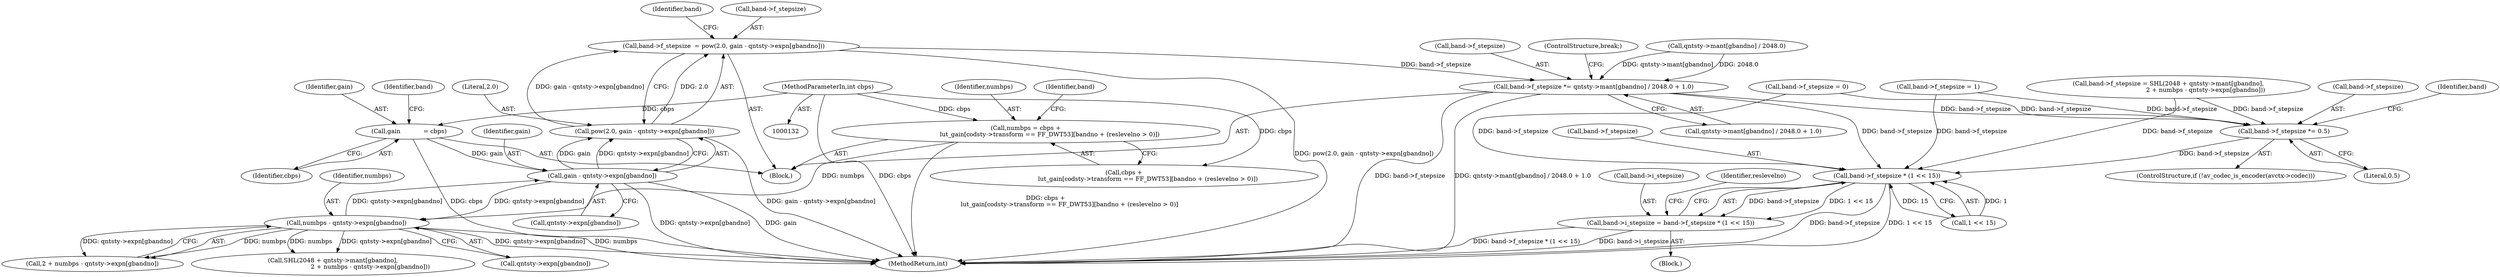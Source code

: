 digraph "0_FFmpeg_912ce9dd2080c5837285a471d750fa311e09b555_0@integer" {
"1000602" [label="(Call,band->f_stepsize  = pow(2.0, gain - qntsty->expn[gbandno]))"];
"1000606" [label="(Call,pow(2.0, gain - qntsty->expn[gbandno]))"];
"1000608" [label="(Call,gain - qntsty->expn[gbandno])"];
"1000599" [label="(Call,gain            = cbps)"];
"1000136" [label="(MethodParameterIn,int cbps)"];
"1000590" [label="(Call,numbps - qntsty->expn[gbandno])"];
"1000559" [label="(Call,numbps = cbps +\n                         lut_gain[codsty->transform == FF_DWT53][bandno + (reslevelno > 0)])"];
"1000615" [label="(Call,band->f_stepsize *= qntsty->mant[gbandno] / 2048.0 + 1.0)"];
"1000646" [label="(Call,band->f_stepsize *= 0.5)"];
"1000655" [label="(Call,band->f_stepsize * (1 << 15))"];
"1000651" [label="(Call,band->i_stepsize = band->f_stepsize * (1 << 15))"];
"1000607" [label="(Literal,2.0)"];
"1000561" [label="(Call,cbps +\n                         lut_gain[codsty->transform == FF_DWT53][bandno + (reslevelno > 0)])"];
"1000647" [label="(Call,band->f_stepsize)"];
"1000650" [label="(Literal,0.5)"];
"1000651" [label="(Call,band->i_stepsize = band->f_stepsize * (1 << 15))"];
"1000646" [label="(Call,band->f_stepsize *= 0.5)"];
"1000600" [label="(Identifier,gain)"];
"1000616" [label="(Call,band->f_stepsize)"];
"1000590" [label="(Call,numbps - qntsty->expn[gbandno])"];
"1000588" [label="(Call,2 + numbps - qntsty->expn[gbandno])"];
"1000617" [label="(Identifier,band)"];
"1000640" [label="(ControlStructure,if (!av_codec_is_encoder(avctx->codec)))"];
"1000656" [label="(Call,band->f_stepsize)"];
"1000610" [label="(Call,qntsty->expn[gbandno])"];
"1000615" [label="(Call,band->f_stepsize *= qntsty->mant[gbandno] / 2048.0 + 1.0)"];
"1000664" [label="(Identifier,reslevelno)"];
"1000552" [label="(Call,band->f_stepsize = 1)"];
"1000604" [label="(Identifier,band)"];
"1000659" [label="(Call,1 << 15)"];
"1000653" [label="(Identifier,band)"];
"1000532" [label="(Block,)"];
"1000580" [label="(Call,SHL(2048 + qntsty->mant[gbandno],\n                                       2 + numbps - qntsty->expn[gbandno]))"];
"1000603" [label="(Call,band->f_stepsize)"];
"1000619" [label="(Call,qntsty->mant[gbandno] / 2048.0 + 1.0)"];
"1000609" [label="(Identifier,gain)"];
"1000548" [label="(Block,)"];
"1000655" [label="(Call,band->f_stepsize * (1 << 15))"];
"1000136" [label="(MethodParameterIn,int cbps)"];
"1000652" [label="(Call,band->i_stepsize)"];
"1000628" [label="(ControlStructure,break;)"];
"1000606" [label="(Call,pow(2.0, gain - qntsty->expn[gbandno]))"];
"1000630" [label="(Call,band->f_stepsize = 0)"];
"1000560" [label="(Identifier,numbps)"];
"1000599" [label="(Call,gain            = cbps)"];
"1000591" [label="(Identifier,numbps)"];
"1000578" [label="(Identifier,band)"];
"1000620" [label="(Call,qntsty->mant[gbandno] / 2048.0)"];
"1000592" [label="(Call,qntsty->expn[gbandno])"];
"1000602" [label="(Call,band->f_stepsize  = pow(2.0, gain - qntsty->expn[gbandno]))"];
"1000601" [label="(Identifier,cbps)"];
"1000576" [label="(Call,band->f_stepsize = SHL(2048 + qntsty->mant[gbandno],\n                                       2 + numbps - qntsty->expn[gbandno]))"];
"1001573" [label="(MethodReturn,int)"];
"1000559" [label="(Call,numbps = cbps +\n                         lut_gain[codsty->transform == FF_DWT53][bandno + (reslevelno > 0)])"];
"1000608" [label="(Call,gain - qntsty->expn[gbandno])"];
"1000602" -> "1000548"  [label="AST: "];
"1000602" -> "1000606"  [label="CFG: "];
"1000603" -> "1000602"  [label="AST: "];
"1000606" -> "1000602"  [label="AST: "];
"1000617" -> "1000602"  [label="CFG: "];
"1000602" -> "1001573"  [label="DDG: pow(2.0, gain - qntsty->expn[gbandno])"];
"1000606" -> "1000602"  [label="DDG: 2.0"];
"1000606" -> "1000602"  [label="DDG: gain - qntsty->expn[gbandno]"];
"1000602" -> "1000615"  [label="DDG: band->f_stepsize"];
"1000606" -> "1000608"  [label="CFG: "];
"1000607" -> "1000606"  [label="AST: "];
"1000608" -> "1000606"  [label="AST: "];
"1000606" -> "1001573"  [label="DDG: gain - qntsty->expn[gbandno]"];
"1000608" -> "1000606"  [label="DDG: gain"];
"1000608" -> "1000606"  [label="DDG: qntsty->expn[gbandno]"];
"1000608" -> "1000610"  [label="CFG: "];
"1000609" -> "1000608"  [label="AST: "];
"1000610" -> "1000608"  [label="AST: "];
"1000608" -> "1001573"  [label="DDG: qntsty->expn[gbandno]"];
"1000608" -> "1001573"  [label="DDG: gain"];
"1000608" -> "1000590"  [label="DDG: qntsty->expn[gbandno]"];
"1000599" -> "1000608"  [label="DDG: gain"];
"1000590" -> "1000608"  [label="DDG: qntsty->expn[gbandno]"];
"1000599" -> "1000548"  [label="AST: "];
"1000599" -> "1000601"  [label="CFG: "];
"1000600" -> "1000599"  [label="AST: "];
"1000601" -> "1000599"  [label="AST: "];
"1000604" -> "1000599"  [label="CFG: "];
"1000599" -> "1001573"  [label="DDG: cbps"];
"1000136" -> "1000599"  [label="DDG: cbps"];
"1000136" -> "1000132"  [label="AST: "];
"1000136" -> "1001573"  [label="DDG: cbps"];
"1000136" -> "1000559"  [label="DDG: cbps"];
"1000136" -> "1000561"  [label="DDG: cbps"];
"1000590" -> "1000588"  [label="AST: "];
"1000590" -> "1000592"  [label="CFG: "];
"1000591" -> "1000590"  [label="AST: "];
"1000592" -> "1000590"  [label="AST: "];
"1000588" -> "1000590"  [label="CFG: "];
"1000590" -> "1001573"  [label="DDG: qntsty->expn[gbandno]"];
"1000590" -> "1001573"  [label="DDG: numbps"];
"1000590" -> "1000580"  [label="DDG: numbps"];
"1000590" -> "1000580"  [label="DDG: qntsty->expn[gbandno]"];
"1000590" -> "1000588"  [label="DDG: numbps"];
"1000590" -> "1000588"  [label="DDG: qntsty->expn[gbandno]"];
"1000559" -> "1000590"  [label="DDG: numbps"];
"1000559" -> "1000548"  [label="AST: "];
"1000559" -> "1000561"  [label="CFG: "];
"1000560" -> "1000559"  [label="AST: "];
"1000561" -> "1000559"  [label="AST: "];
"1000578" -> "1000559"  [label="CFG: "];
"1000559" -> "1001573"  [label="DDG: cbps +\n                         lut_gain[codsty->transform == FF_DWT53][bandno + (reslevelno > 0)]"];
"1000615" -> "1000548"  [label="AST: "];
"1000615" -> "1000619"  [label="CFG: "];
"1000616" -> "1000615"  [label="AST: "];
"1000619" -> "1000615"  [label="AST: "];
"1000628" -> "1000615"  [label="CFG: "];
"1000615" -> "1001573"  [label="DDG: band->f_stepsize"];
"1000615" -> "1001573"  [label="DDG: qntsty->mant[gbandno] / 2048.0 + 1.0"];
"1000620" -> "1000615"  [label="DDG: qntsty->mant[gbandno]"];
"1000620" -> "1000615"  [label="DDG: 2048.0"];
"1000615" -> "1000646"  [label="DDG: band->f_stepsize"];
"1000615" -> "1000655"  [label="DDG: band->f_stepsize"];
"1000646" -> "1000640"  [label="AST: "];
"1000646" -> "1000650"  [label="CFG: "];
"1000647" -> "1000646"  [label="AST: "];
"1000650" -> "1000646"  [label="AST: "];
"1000653" -> "1000646"  [label="CFG: "];
"1000552" -> "1000646"  [label="DDG: band->f_stepsize"];
"1000576" -> "1000646"  [label="DDG: band->f_stepsize"];
"1000630" -> "1000646"  [label="DDG: band->f_stepsize"];
"1000646" -> "1000655"  [label="DDG: band->f_stepsize"];
"1000655" -> "1000651"  [label="AST: "];
"1000655" -> "1000659"  [label="CFG: "];
"1000656" -> "1000655"  [label="AST: "];
"1000659" -> "1000655"  [label="AST: "];
"1000651" -> "1000655"  [label="CFG: "];
"1000655" -> "1001573"  [label="DDG: band->f_stepsize"];
"1000655" -> "1001573"  [label="DDG: 1 << 15"];
"1000655" -> "1000651"  [label="DDG: band->f_stepsize"];
"1000655" -> "1000651"  [label="DDG: 1 << 15"];
"1000552" -> "1000655"  [label="DDG: band->f_stepsize"];
"1000576" -> "1000655"  [label="DDG: band->f_stepsize"];
"1000630" -> "1000655"  [label="DDG: band->f_stepsize"];
"1000659" -> "1000655"  [label="DDG: 1"];
"1000659" -> "1000655"  [label="DDG: 15"];
"1000651" -> "1000532"  [label="AST: "];
"1000652" -> "1000651"  [label="AST: "];
"1000664" -> "1000651"  [label="CFG: "];
"1000651" -> "1001573"  [label="DDG: band->f_stepsize * (1 << 15)"];
"1000651" -> "1001573"  [label="DDG: band->i_stepsize"];
}
